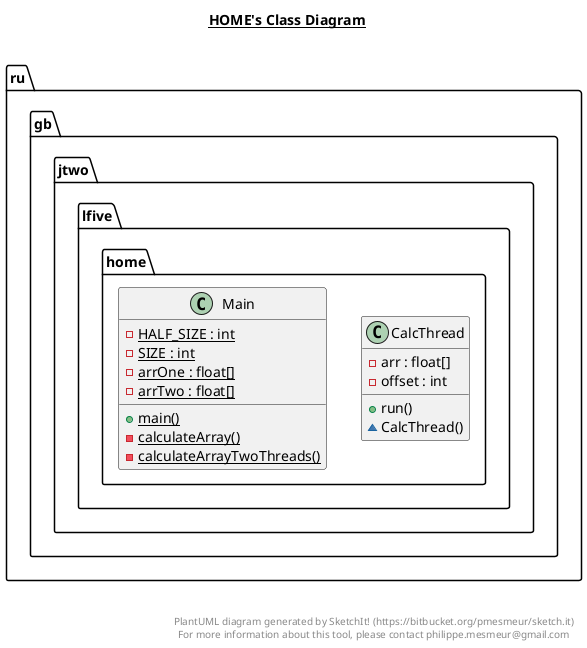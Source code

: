 @startuml

title __HOME's Class Diagram__\n

  namespace ru.gb.jtwo.lfive.home {
    class ru.gb.jtwo.lfive.home.CalcThread {
        - arr : float[]
        - offset : int
        + run()
        ~ CalcThread()
    }
  }
  

  namespace ru.gb.jtwo.lfive.home {
    class ru.gb.jtwo.lfive.home.Main {
        {static} - HALF_SIZE : int
        {static} - SIZE : int
        {static} - arrOne : float[]
        {static} - arrTwo : float[]
        {static} + main()
        {static} - calculateArray()
        {static} - calculateArrayTwoThreads()
    }
  }
  



right footer


PlantUML diagram generated by SketchIt! (https://bitbucket.org/pmesmeur/sketch.it)
For more information about this tool, please contact philippe.mesmeur@gmail.com
endfooter

@enduml

